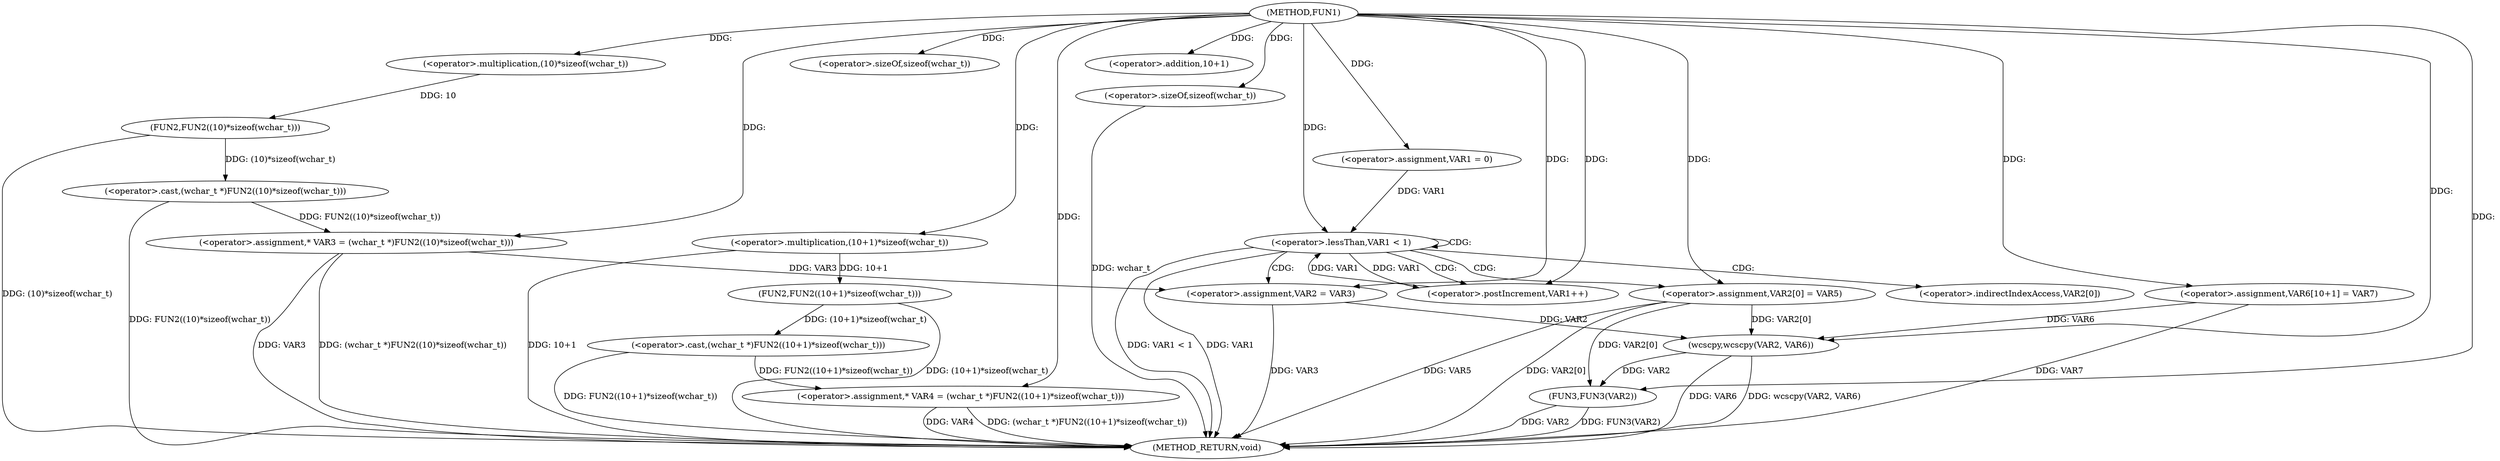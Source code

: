 digraph FUN1 {  
"1000100" [label = "(METHOD,FUN1)" ]
"1000154" [label = "(METHOD_RETURN,void)" ]
"1000105" [label = "(<operator>.assignment,* VAR3 = (wchar_t *)FUN2((10)*sizeof(wchar_t)))" ]
"1000107" [label = "(<operator>.cast,(wchar_t *)FUN2((10)*sizeof(wchar_t)))" ]
"1000109" [label = "(FUN2,FUN2((10)*sizeof(wchar_t)))" ]
"1000110" [label = "(<operator>.multiplication,(10)*sizeof(wchar_t))" ]
"1000112" [label = "(<operator>.sizeOf,sizeof(wchar_t))" ]
"1000115" [label = "(<operator>.assignment,* VAR4 = (wchar_t *)FUN2((10+1)*sizeof(wchar_t)))" ]
"1000117" [label = "(<operator>.cast,(wchar_t *)FUN2((10+1)*sizeof(wchar_t)))" ]
"1000119" [label = "(FUN2,FUN2((10+1)*sizeof(wchar_t)))" ]
"1000120" [label = "(<operator>.multiplication,(10+1)*sizeof(wchar_t))" ]
"1000121" [label = "(<operator>.addition,10+1)" ]
"1000124" [label = "(<operator>.sizeOf,sizeof(wchar_t))" ]
"1000127" [label = "(<operator>.assignment,VAR1 = 0)" ]
"1000130" [label = "(<operator>.lessThan,VAR1 < 1)" ]
"1000133" [label = "(<operator>.postIncrement,VAR1++)" ]
"1000136" [label = "(<operator>.assignment,VAR2 = VAR3)" ]
"1000139" [label = "(<operator>.assignment,VAR2[0] = VAR5)" ]
"1000146" [label = "(<operator>.assignment,VAR6[10+1] = VAR7)" ]
"1000149" [label = "(wcscpy,wcscpy(VAR2, VAR6))" ]
"1000152" [label = "(FUN3,FUN3(VAR2))" ]
"1000140" [label = "(<operator>.indirectIndexAccess,VAR2[0])" ]
  "1000115" -> "1000154"  [ label = "DDG: (wchar_t *)FUN2((10+1)*sizeof(wchar_t))"] 
  "1000130" -> "1000154"  [ label = "DDG: VAR1 < 1"] 
  "1000124" -> "1000154"  [ label = "DDG: wchar_t"] 
  "1000136" -> "1000154"  [ label = "DDG: VAR3"] 
  "1000117" -> "1000154"  [ label = "DDG: FUN2((10+1)*sizeof(wchar_t))"] 
  "1000115" -> "1000154"  [ label = "DDG: VAR4"] 
  "1000105" -> "1000154"  [ label = "DDG: (wchar_t *)FUN2((10)*sizeof(wchar_t))"] 
  "1000149" -> "1000154"  [ label = "DDG: VAR6"] 
  "1000139" -> "1000154"  [ label = "DDG: VAR2[0]"] 
  "1000152" -> "1000154"  [ label = "DDG: FUN3(VAR2)"] 
  "1000120" -> "1000154"  [ label = "DDG: 10+1"] 
  "1000149" -> "1000154"  [ label = "DDG: wcscpy(VAR2, VAR6)"] 
  "1000146" -> "1000154"  [ label = "DDG: VAR7"] 
  "1000152" -> "1000154"  [ label = "DDG: VAR2"] 
  "1000109" -> "1000154"  [ label = "DDG: (10)*sizeof(wchar_t)"] 
  "1000119" -> "1000154"  [ label = "DDG: (10+1)*sizeof(wchar_t)"] 
  "1000139" -> "1000154"  [ label = "DDG: VAR5"] 
  "1000105" -> "1000154"  [ label = "DDG: VAR3"] 
  "1000107" -> "1000154"  [ label = "DDG: FUN2((10)*sizeof(wchar_t))"] 
  "1000130" -> "1000154"  [ label = "DDG: VAR1"] 
  "1000107" -> "1000105"  [ label = "DDG: FUN2((10)*sizeof(wchar_t))"] 
  "1000100" -> "1000105"  [ label = "DDG: "] 
  "1000109" -> "1000107"  [ label = "DDG: (10)*sizeof(wchar_t)"] 
  "1000110" -> "1000109"  [ label = "DDG: 10"] 
  "1000100" -> "1000110"  [ label = "DDG: "] 
  "1000100" -> "1000112"  [ label = "DDG: "] 
  "1000117" -> "1000115"  [ label = "DDG: FUN2((10+1)*sizeof(wchar_t))"] 
  "1000100" -> "1000115"  [ label = "DDG: "] 
  "1000119" -> "1000117"  [ label = "DDG: (10+1)*sizeof(wchar_t)"] 
  "1000120" -> "1000119"  [ label = "DDG: 10+1"] 
  "1000100" -> "1000120"  [ label = "DDG: "] 
  "1000100" -> "1000121"  [ label = "DDG: "] 
  "1000100" -> "1000124"  [ label = "DDG: "] 
  "1000100" -> "1000127"  [ label = "DDG: "] 
  "1000133" -> "1000130"  [ label = "DDG: VAR1"] 
  "1000127" -> "1000130"  [ label = "DDG: VAR1"] 
  "1000100" -> "1000130"  [ label = "DDG: "] 
  "1000130" -> "1000133"  [ label = "DDG: VAR1"] 
  "1000100" -> "1000133"  [ label = "DDG: "] 
  "1000105" -> "1000136"  [ label = "DDG: VAR3"] 
  "1000100" -> "1000136"  [ label = "DDG: "] 
  "1000100" -> "1000139"  [ label = "DDG: "] 
  "1000100" -> "1000146"  [ label = "DDG: "] 
  "1000139" -> "1000149"  [ label = "DDG: VAR2[0]"] 
  "1000136" -> "1000149"  [ label = "DDG: VAR2"] 
  "1000100" -> "1000149"  [ label = "DDG: "] 
  "1000146" -> "1000149"  [ label = "DDG: VAR6"] 
  "1000139" -> "1000152"  [ label = "DDG: VAR2[0]"] 
  "1000149" -> "1000152"  [ label = "DDG: VAR2"] 
  "1000100" -> "1000152"  [ label = "DDG: "] 
  "1000130" -> "1000130"  [ label = "CDG: "] 
  "1000130" -> "1000139"  [ label = "CDG: "] 
  "1000130" -> "1000133"  [ label = "CDG: "] 
  "1000130" -> "1000136"  [ label = "CDG: "] 
  "1000130" -> "1000140"  [ label = "CDG: "] 
}
